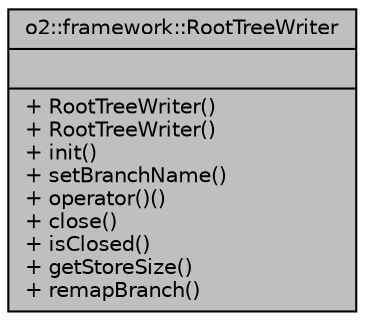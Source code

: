 digraph "o2::framework::RootTreeWriter"
{
 // INTERACTIVE_SVG=YES
  bgcolor="transparent";
  edge [fontname="Helvetica",fontsize="10",labelfontname="Helvetica",labelfontsize="10"];
  node [fontname="Helvetica",fontsize="10",shape=record];
  Node1 [label="{o2::framework::RootTreeWriter\n||+ RootTreeWriter()\l+ RootTreeWriter()\l+ init()\l+ setBranchName()\l+ operator()()\l+ close()\l+ isClosed()\l+ getStoreSize()\l+ remapBranch()\l}",height=0.2,width=0.4,color="black", fillcolor="grey75", style="filled", fontcolor="black"];
}
